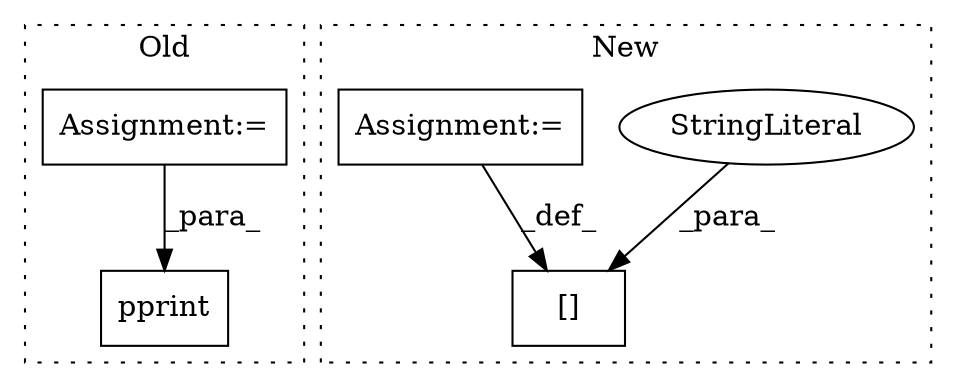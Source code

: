 digraph G {
subgraph cluster0 {
1 [label="pprint" a="32" s="1254,1449" l="18,-5" shape="box"];
4 [label="Assignment:=" a="7" s="1358" l="83" shape="box"];
label = "Old";
style="dotted";
}
subgraph cluster1 {
2 [label="[]" a="2" s="1412,1430" l="10,1" shape="box"];
3 [label="StringLiteral" a="45" s="1422" l="8" shape="ellipse"];
5 [label="Assignment:=" a="7" s="1431" l="12" shape="box"];
label = "New";
style="dotted";
}
3 -> 2 [label="_para_"];
4 -> 1 [label="_para_"];
5 -> 2 [label="_def_"];
}